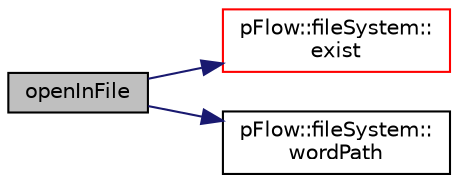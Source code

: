 digraph "openInFile"
{
 // LATEX_PDF_SIZE
  edge [fontname="Helvetica",fontsize="10",labelfontname="Helvetica",labelfontsize="10"];
  node [fontname="Helvetica",fontsize="10",shape=record];
  rankdir="LR";
  Node1 [label="openInFile",height=0.2,width=0.4,color="black", fillcolor="grey75", style="filled", fontcolor="black",tooltip="open input file"];
  Node1 -> Node2 [color="midnightblue",fontsize="10",style="solid",fontname="Helvetica"];
  Node2 [label="pFlow::fileSystem::\lexist",height=0.2,width=0.4,color="red", fillcolor="white", style="filled",URL="$classpFlow_1_1fileSystem.html#a549f0056414942b1ff25b23cdeac92ea",tooltip="Check if the path exists."];
  Node1 -> Node5 [color="midnightblue",fontsize="10",style="solid",fontname="Helvetica"];
  Node5 [label="pFlow::fileSystem::\lwordPath",height=0.2,width=0.4,color="black", fillcolor="white", style="filled",URL="$classpFlow_1_1fileSystem.html#ad7cad1b82e1afeea66c2f0649de5d93f",tooltip="Path in word type."];
}
